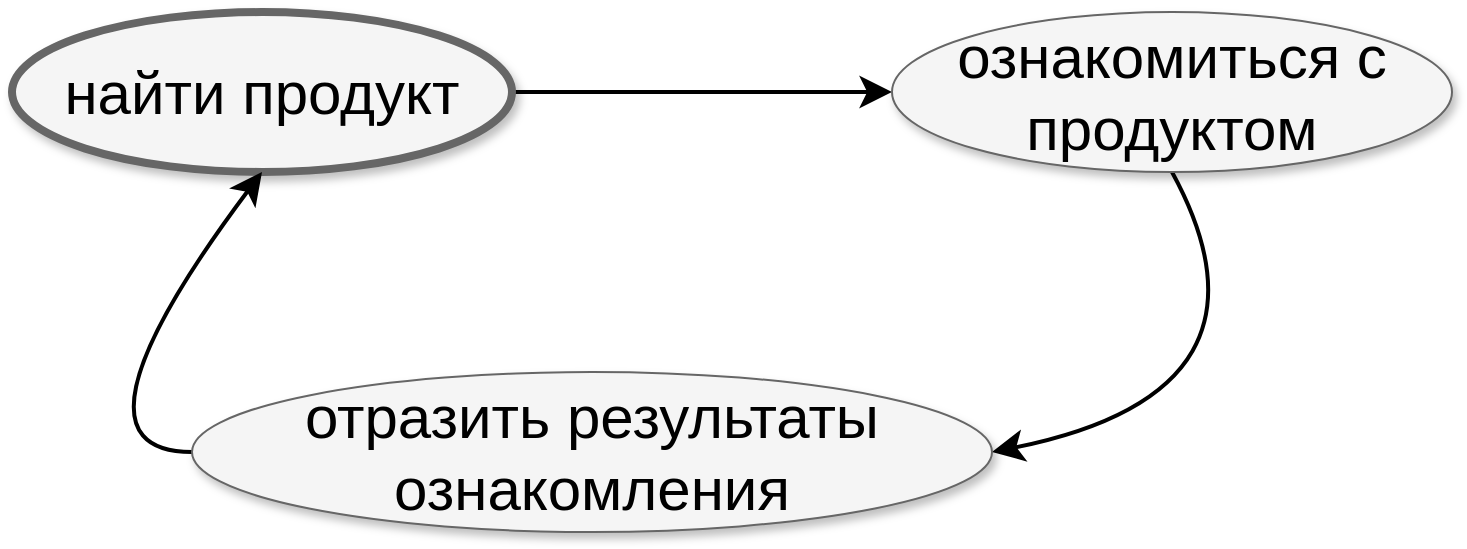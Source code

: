 <mxfile version="12.0.2" type="github" pages="1"><diagram name="Page-1" id="ff44883e-f642-bcb2-894b-16b3d25a3f0b"><mxGraphModel dx="1816" dy="958" grid="1" gridSize="10" guides="1" tooltips="1" connect="1" arrows="1" fold="1" page="1" pageScale="1.5" pageWidth="1169" pageHeight="826" background="#ffffff" math="0" shadow="0"><root><mxCell id="0" style=";html=1;"/><mxCell id="1" style=";html=1;" parent="0"/><mxCell id="f0bcc99304e6f5a-9" style="edgeStyle=none;curved=1;html=1;startSize=10;endArrow=classic;endFill=1;endSize=10;strokeColor=#000000;strokeWidth=2;fontSize=12;" parent="1" source="f0bcc99304e6f5a-1" target="f0bcc99304e6f5a-2" edge="1"><mxGeometry relative="1" as="geometry"/></mxCell><mxCell id="f0bcc99304e6f5a-1" value="найти продукт" style="ellipse;whiteSpace=wrap;html=1;rounded=0;shadow=1;strokeColor=#666666;strokeWidth=4;fontSize=30;align=center;fillColor=#f5f5f5;" parent="1" vertex="1"><mxGeometry x="430" y="480" width="250" height="80" as="geometry"/></mxCell><mxCell id="f0bcc99304e6f5a-11" style="edgeStyle=none;curved=1;html=1;startSize=10;endFill=1;endSize=10;strokeWidth=2;fontSize=12;exitX=0.5;exitY=1;exitDx=0;exitDy=0;entryX=1;entryY=0.5;entryDx=0;entryDy=0;" parent="1" source="f0bcc99304e6f5a-2" target="f0bcc99304e6f5a-3" edge="1"><mxGeometry relative="1" as="geometry"><mxPoint x="823.039" y="315.294" as="targetPoint"/><Array as="points"><mxPoint x="1070" y="670"/></Array></mxGeometry></mxCell><mxCell id="f0bcc99304e6f5a-2" value="ознакомиться с продуктом" style="ellipse;whiteSpace=wrap;html=1;rounded=0;shadow=1;strokeColor=#666666;strokeWidth=1;fontSize=30;align=center;fillColor=#f5f5f5;" parent="1" vertex="1"><mxGeometry x="870" y="480" width="280" height="80" as="geometry"/></mxCell><mxCell id="f0bcc99304e6f5a-17" style="edgeStyle=none;curved=1;html=1;startSize=10;endFill=1;endSize=10;strokeWidth=2;fontSize=12;exitX=0;exitY=0.5;exitDx=0;exitDy=0;entryX=0.5;entryY=1;entryDx=0;entryDy=0;" parent="1" source="f0bcc99304e6f5a-3" target="f0bcc99304e6f5a-1" edge="1"><mxGeometry relative="1" as="geometry"><mxPoint x="1135.832" y="630.798" as="targetPoint"/><Array as="points"><mxPoint x="450" y="700"/></Array></mxGeometry></mxCell><mxCell id="f0bcc99304e6f5a-3" value="отразить результаты ознакомления&lt;br&gt;" style="ellipse;whiteSpace=wrap;html=1;rounded=0;shadow=1;strokeColor=#666666;strokeWidth=1;fontSize=30;align=center;fillColor=#f5f5f5;" parent="1" vertex="1"><mxGeometry x="520" y="660" width="400" height="80" as="geometry"/></mxCell></root></mxGraphModel></diagram></mxfile>
